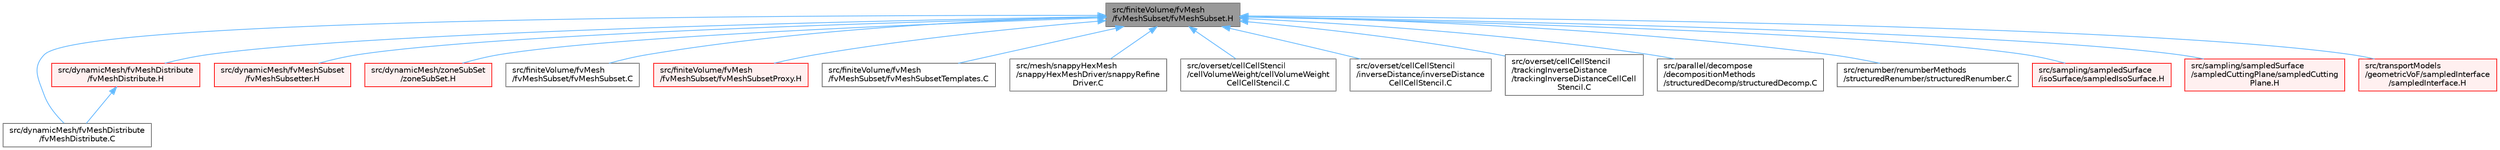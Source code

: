 digraph "src/finiteVolume/fvMesh/fvMeshSubset/fvMeshSubset.H"
{
 // LATEX_PDF_SIZE
  bgcolor="transparent";
  edge [fontname=Helvetica,fontsize=10,labelfontname=Helvetica,labelfontsize=10];
  node [fontname=Helvetica,fontsize=10,shape=box,height=0.2,width=0.4];
  Node1 [id="Node000001",label="src/finiteVolume/fvMesh\l/fvMeshSubset/fvMeshSubset.H",height=0.2,width=0.4,color="gray40", fillcolor="grey60", style="filled", fontcolor="black",tooltip=" "];
  Node1 -> Node2 [id="edge1_Node000001_Node000002",dir="back",color="steelblue1",style="solid",tooltip=" "];
  Node2 [id="Node000002",label="src/dynamicMesh/fvMeshDistribute\l/fvMeshDistribute.C",height=0.2,width=0.4,color="grey40", fillcolor="white", style="filled",URL="$fvMeshDistribute_8C.html",tooltip=" "];
  Node1 -> Node3 [id="edge2_Node000001_Node000003",dir="back",color="steelblue1",style="solid",tooltip=" "];
  Node3 [id="Node000003",label="src/dynamicMesh/fvMeshDistribute\l/fvMeshDistribute.H",height=0.2,width=0.4,color="red", fillcolor="#FFF0F0", style="filled",URL="$fvMeshDistribute_8H.html",tooltip=" "];
  Node3 -> Node2 [id="edge3_Node000003_Node000002",dir="back",color="steelblue1",style="solid",tooltip=" "];
  Node1 -> Node27 [id="edge4_Node000001_Node000027",dir="back",color="steelblue1",style="solid",tooltip=" "];
  Node27 [id="Node000027",label="src/dynamicMesh/fvMeshSubset\l/fvMeshSubsetter.H",height=0.2,width=0.4,color="red", fillcolor="#FFF0F0", style="filled",URL="$fvMeshSubsetter_8H.html",tooltip=" "];
  Node1 -> Node29 [id="edge5_Node000001_Node000029",dir="back",color="steelblue1",style="solid",tooltip=" "];
  Node29 [id="Node000029",label="src/dynamicMesh/zoneSubSet\l/zoneSubSet.H",height=0.2,width=0.4,color="red", fillcolor="#FFF0F0", style="filled",URL="$zoneSubSet_8H.html",tooltip=" "];
  Node1 -> Node92 [id="edge6_Node000001_Node000092",dir="back",color="steelblue1",style="solid",tooltip=" "];
  Node92 [id="Node000092",label="src/finiteVolume/fvMesh\l/fvMeshSubset/fvMeshSubset.C",height=0.2,width=0.4,color="grey40", fillcolor="white", style="filled",URL="$fvMeshSubset_8C.html",tooltip=" "];
  Node1 -> Node93 [id="edge7_Node000001_Node000093",dir="back",color="steelblue1",style="solid",tooltip=" "];
  Node93 [id="Node000093",label="src/finiteVolume/fvMesh\l/fvMeshSubset/fvMeshSubsetProxy.H",height=0.2,width=0.4,color="red", fillcolor="#FFF0F0", style="filled",URL="$fvMeshSubsetProxy_8H.html",tooltip=" "];
  Node1 -> Node109 [id="edge8_Node000001_Node000109",dir="back",color="steelblue1",style="solid",tooltip=" "];
  Node109 [id="Node000109",label="src/finiteVolume/fvMesh\l/fvMeshSubset/fvMeshSubsetTemplates.C",height=0.2,width=0.4,color="grey40", fillcolor="white", style="filled",URL="$fvMeshSubsetTemplates_8C.html",tooltip=" "];
  Node1 -> Node110 [id="edge9_Node000001_Node000110",dir="back",color="steelblue1",style="solid",tooltip=" "];
  Node110 [id="Node000110",label="src/mesh/snappyHexMesh\l/snappyHexMeshDriver/snappyRefine\lDriver.C",height=0.2,width=0.4,color="grey40", fillcolor="white", style="filled",URL="$snappyRefineDriver_8C.html",tooltip=" "];
  Node1 -> Node111 [id="edge10_Node000001_Node000111",dir="back",color="steelblue1",style="solid",tooltip=" "];
  Node111 [id="Node000111",label="src/overset/cellCellStencil\l/cellVolumeWeight/cellVolumeWeight\lCellCellStencil.C",height=0.2,width=0.4,color="grey40", fillcolor="white", style="filled",URL="$cellVolumeWeightCellCellStencil_8C.html",tooltip=" "];
  Node1 -> Node112 [id="edge11_Node000001_Node000112",dir="back",color="steelblue1",style="solid",tooltip=" "];
  Node112 [id="Node000112",label="src/overset/cellCellStencil\l/inverseDistance/inverseDistance\lCellCellStencil.C",height=0.2,width=0.4,color="grey40", fillcolor="white", style="filled",URL="$inverseDistanceCellCellStencil_8C.html",tooltip=" "];
  Node1 -> Node113 [id="edge12_Node000001_Node000113",dir="back",color="steelblue1",style="solid",tooltip=" "];
  Node113 [id="Node000113",label="src/overset/cellCellStencil\l/trackingInverseDistance\l/trackingInverseDistanceCellCell\lStencil.C",height=0.2,width=0.4,color="grey40", fillcolor="white", style="filled",URL="$trackingInverseDistanceCellCellStencil_8C.html",tooltip=" "];
  Node1 -> Node114 [id="edge13_Node000001_Node000114",dir="back",color="steelblue1",style="solid",tooltip=" "];
  Node114 [id="Node000114",label="src/parallel/decompose\l/decompositionMethods\l/structuredDecomp/structuredDecomp.C",height=0.2,width=0.4,color="grey40", fillcolor="white", style="filled",URL="$structuredDecomp_8C.html",tooltip=" "];
  Node1 -> Node115 [id="edge14_Node000001_Node000115",dir="back",color="steelblue1",style="solid",tooltip=" "];
  Node115 [id="Node000115",label="src/renumber/renumberMethods\l/structuredRenumber/structuredRenumber.C",height=0.2,width=0.4,color="grey40", fillcolor="white", style="filled",URL="$structuredRenumber_8C.html",tooltip=" "];
  Node1 -> Node116 [id="edge15_Node000001_Node000116",dir="back",color="steelblue1",style="solid",tooltip=" "];
  Node116 [id="Node000116",label="src/sampling/sampledSurface\l/isoSurface/sampledIsoSurface.H",height=0.2,width=0.4,color="red", fillcolor="#FFF0F0", style="filled",URL="$sampledIsoSurface_8H.html",tooltip=" "];
  Node1 -> Node125 [id="edge16_Node000001_Node000125",dir="back",color="steelblue1",style="solid",tooltip=" "];
  Node125 [id="Node000125",label="src/sampling/sampledSurface\l/sampledCuttingPlane/sampledCutting\lPlane.H",height=0.2,width=0.4,color="red", fillcolor="#FFF0F0", style="filled",URL="$sampledCuttingPlane_8H.html",tooltip=" "];
  Node1 -> Node128 [id="edge17_Node000001_Node000128",dir="back",color="steelblue1",style="solid",tooltip=" "];
  Node128 [id="Node000128",label="src/transportModels\l/geometricVoF/sampledInterface\l/sampledInterface.H",height=0.2,width=0.4,color="red", fillcolor="#FFF0F0", style="filled",URL="$sampledInterface_8H.html",tooltip=" "];
}
